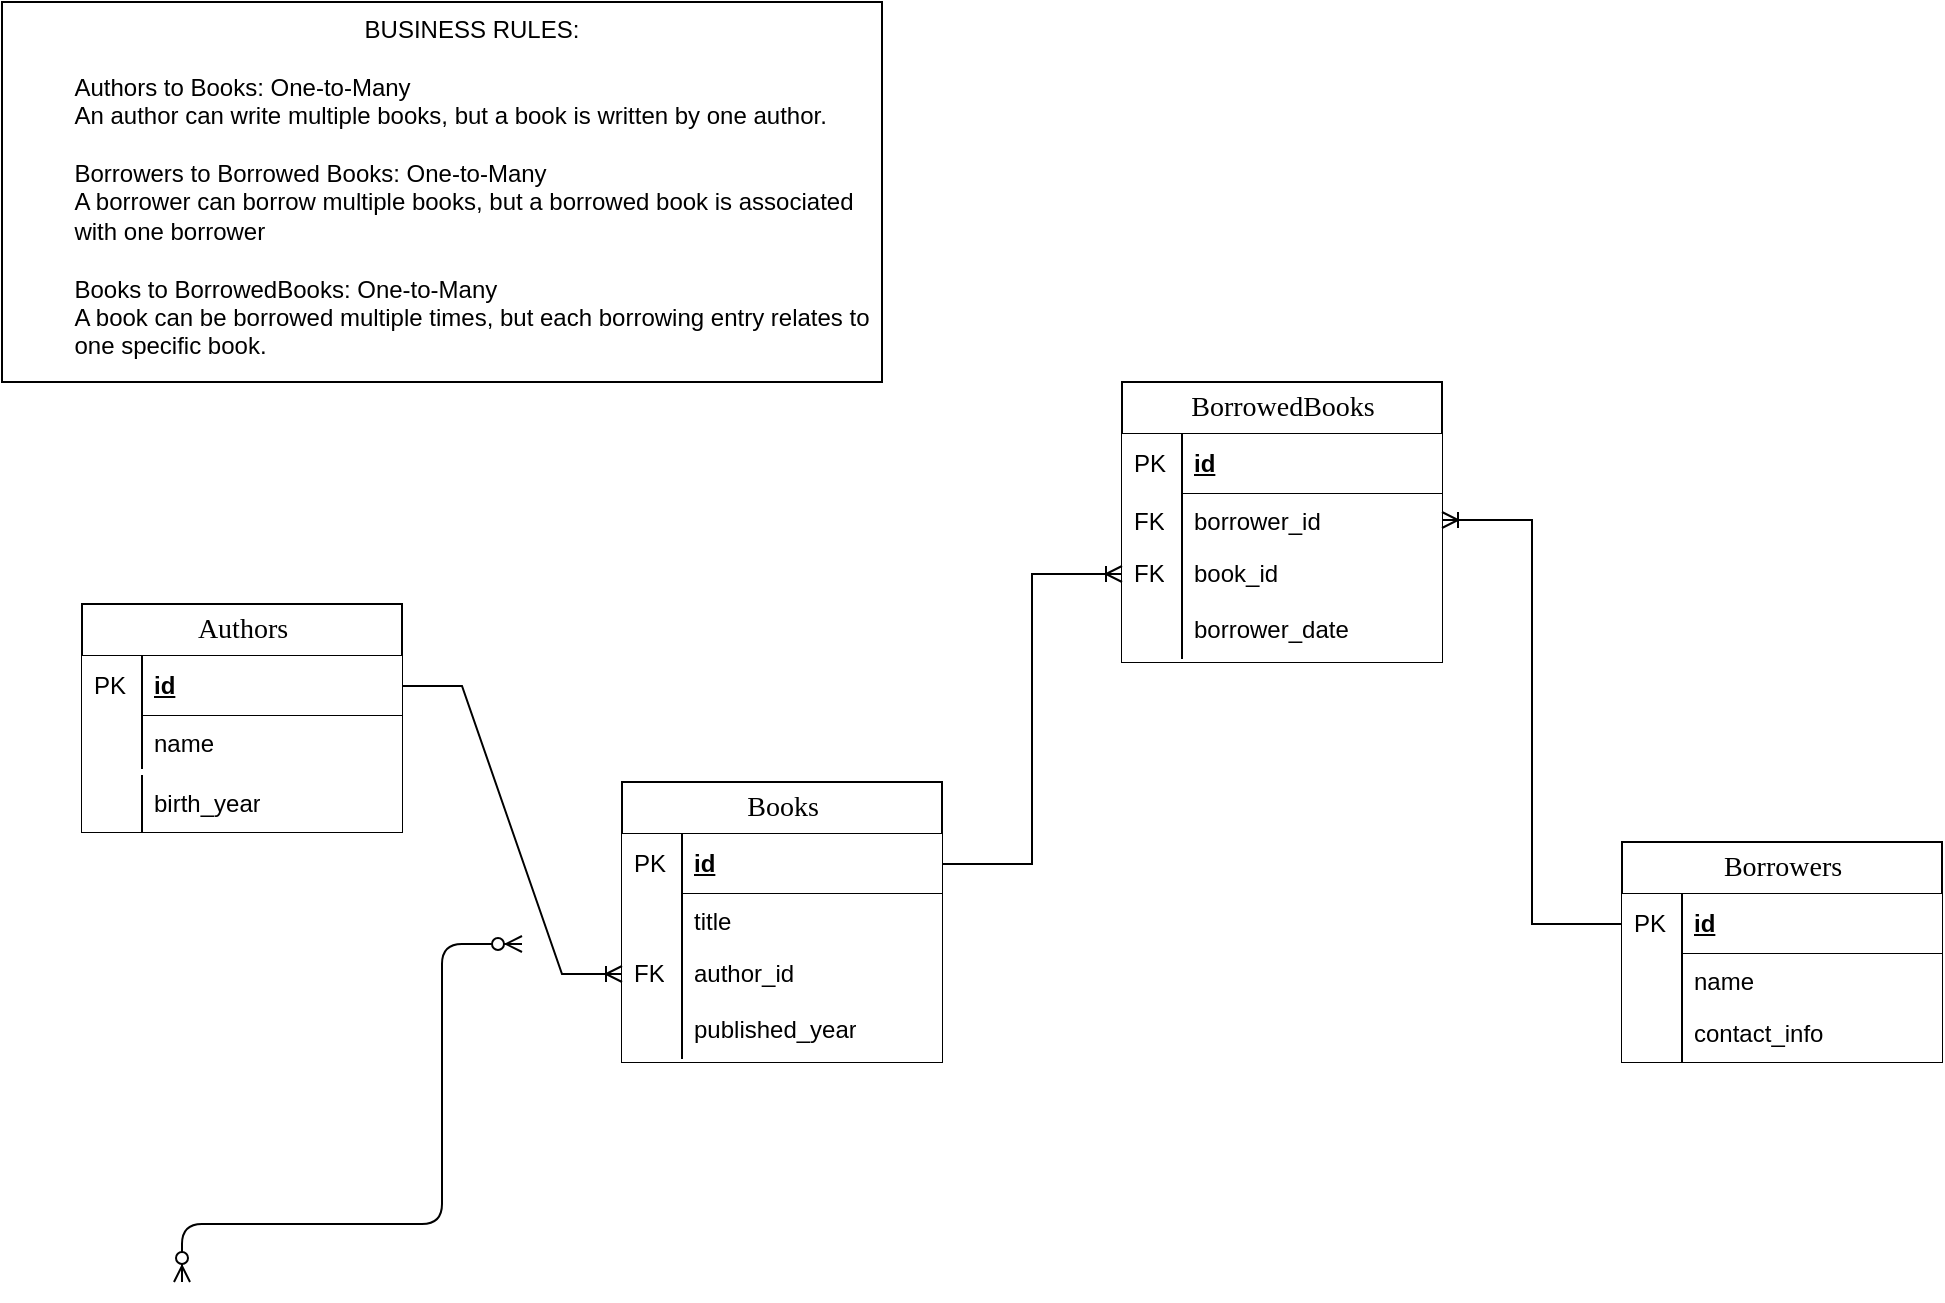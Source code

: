 <mxfile version="24.7.5">
  <diagram name="Page-1" id="e56a1550-8fbb-45ad-956c-1786394a9013">
    <mxGraphModel dx="1434" dy="836" grid="1" gridSize="10" guides="1" tooltips="1" connect="1" arrows="1" fold="1" page="1" pageScale="1" pageWidth="1100" pageHeight="850" background="none" math="0" shadow="0">
      <root>
        <mxCell id="0" />
        <mxCell id="1" parent="0" />
        <mxCell id="2e49270ec7c68f3f-56" value="" style="edgeStyle=orthogonalEdgeStyle;html=1;endArrow=ERzeroToMany;endFill=1;startArrow=ERzeroToMany;labelBackgroundColor=none;fontFamily=Verdana;fontSize=14;entryX=0;entryY=0.5;exitX=0;exitY=0.5;" parent="1" source="2e49270ec7c68f3f-49" edge="1">
          <mxGeometry width="100" height="100" relative="1" as="geometry">
            <mxPoint x="120" y="650" as="sourcePoint" />
            <mxPoint x="290" y="481" as="targetPoint" />
            <Array as="points">
              <mxPoint x="250" y="621" />
              <mxPoint x="250" y="481" />
            </Array>
          </mxGeometry>
        </mxCell>
        <mxCell id="2e49270ec7c68f3f-80" value="Authors" style="swimlane;html=1;fontStyle=0;childLayout=stackLayout;horizontal=1;startSize=26;horizontalStack=0;resizeParent=1;resizeLast=0;collapsible=1;marginBottom=0;swimlaneFillColor=#ffffff;align=center;rounded=0;shadow=0;comic=0;labelBackgroundColor=none;strokeWidth=1;fontFamily=Verdana;fontSize=14" parent="1" vertex="1">
          <mxGeometry x="70" y="311" width="160" height="114" as="geometry" />
        </mxCell>
        <mxCell id="2e49270ec7c68f3f-81" value="id" style="shape=partialRectangle;top=0;left=0;right=0;bottom=1;html=1;align=left;verticalAlign=middle;spacingLeft=34;spacingRight=4;whiteSpace=wrap;overflow=hidden;rotatable=0;points=[[0,0.5],[1,0.5]];portConstraint=eastwest;dropTarget=0;fontStyle=5;" parent="2e49270ec7c68f3f-80" vertex="1">
          <mxGeometry y="26" width="160" height="30" as="geometry" />
        </mxCell>
        <mxCell id="2e49270ec7c68f3f-82" value="PK" style="shape=partialRectangle;top=0;left=0;bottom=0;html=1;align=left;verticalAlign=middle;spacingLeft=4;spacingRight=4;whiteSpace=wrap;overflow=hidden;rotatable=0;points=[];portConstraint=eastwest;part=1;" parent="2e49270ec7c68f3f-81" vertex="1" connectable="0">
          <mxGeometry width="30" height="30" as="geometry" />
        </mxCell>
        <mxCell id="2e49270ec7c68f3f-83" value="name" style="shape=partialRectangle;top=0;left=0;right=0;bottom=0;html=1;align=left;verticalAlign=top;spacingLeft=34;spacingRight=4;whiteSpace=wrap;overflow=hidden;rotatable=0;points=[[0,0.5],[1,0.5]];portConstraint=eastwest;dropTarget=0;" parent="2e49270ec7c68f3f-80" vertex="1">
          <mxGeometry y="56" width="160" height="30" as="geometry" />
        </mxCell>
        <mxCell id="2e49270ec7c68f3f-84" value="" style="shape=partialRectangle;top=0;left=0;bottom=0;html=1;align=left;verticalAlign=top;spacingLeft=4;spacingRight=4;whiteSpace=wrap;overflow=hidden;rotatable=0;points=[];portConstraint=eastwest;part=1;" parent="2e49270ec7c68f3f-83" vertex="1" connectable="0">
          <mxGeometry width="30" height="26" as="geometry" />
        </mxCell>
        <mxCell id="2e49270ec7c68f3f-85" value="birth_year" style="shape=partialRectangle;top=0;left=0;right=0;bottom=0;html=1;align=left;verticalAlign=top;spacingLeft=34;spacingRight=4;whiteSpace=wrap;overflow=hidden;rotatable=0;points=[[0,0.5],[1,0.5]];portConstraint=eastwest;dropTarget=0;" parent="2e49270ec7c68f3f-80" vertex="1">
          <mxGeometry y="86" width="160" height="28" as="geometry" />
        </mxCell>
        <mxCell id="2e49270ec7c68f3f-86" value="" style="shape=partialRectangle;top=0;left=0;bottom=0;html=1;align=left;verticalAlign=top;spacingLeft=4;spacingRight=4;whiteSpace=wrap;overflow=hidden;rotatable=0;points=[];portConstraint=eastwest;part=1;" parent="2e49270ec7c68f3f-85" vertex="1" connectable="0">
          <mxGeometry width="30" height="28" as="geometry" />
        </mxCell>
        <mxCell id="fQxxsiM6_IE5iiFZQvYv-4" style="shape=partialRectangle;top=0;left=0;right=0;bottom=0;html=1;align=left;verticalAlign=top;spacingLeft=34;spacingRight=4;whiteSpace=wrap;overflow=hidden;rotatable=0;points=[[0,0.5],[1,0.5]];portConstraint=eastwest;dropTarget=0;" vertex="1" parent="2e49270ec7c68f3f-80">
          <mxGeometry y="114" width="160" as="geometry" />
        </mxCell>
        <mxCell id="fQxxsiM6_IE5iiFZQvYv-10" value="Books" style="swimlane;html=1;fontStyle=0;childLayout=stackLayout;horizontal=1;startSize=26;horizontalStack=0;resizeParent=1;resizeLast=0;collapsible=1;marginBottom=0;swimlaneFillColor=#ffffff;align=center;rounded=0;shadow=0;comic=0;labelBackgroundColor=none;strokeWidth=1;fontFamily=Verdana;fontSize=14" vertex="1" parent="1">
          <mxGeometry x="340" y="400" width="160" height="140" as="geometry" />
        </mxCell>
        <mxCell id="fQxxsiM6_IE5iiFZQvYv-11" value="id" style="shape=partialRectangle;top=0;left=0;right=0;bottom=1;html=1;align=left;verticalAlign=middle;spacingLeft=34;spacingRight=4;whiteSpace=wrap;overflow=hidden;rotatable=0;points=[[0,0.5],[1,0.5]];portConstraint=eastwest;dropTarget=0;fontStyle=5;" vertex="1" parent="fQxxsiM6_IE5iiFZQvYv-10">
          <mxGeometry y="26" width="160" height="30" as="geometry" />
        </mxCell>
        <mxCell id="fQxxsiM6_IE5iiFZQvYv-12" value="PK" style="shape=partialRectangle;top=0;left=0;bottom=0;html=1;align=left;verticalAlign=middle;spacingLeft=4;spacingRight=4;whiteSpace=wrap;overflow=hidden;rotatable=0;points=[];portConstraint=eastwest;part=1;" vertex="1" connectable="0" parent="fQxxsiM6_IE5iiFZQvYv-11">
          <mxGeometry width="30" height="30" as="geometry" />
        </mxCell>
        <mxCell id="fQxxsiM6_IE5iiFZQvYv-13" value="title" style="shape=partialRectangle;top=0;left=0;right=0;bottom=0;html=1;align=left;verticalAlign=top;spacingLeft=34;spacingRight=4;whiteSpace=wrap;overflow=hidden;rotatable=0;points=[[0,0.5],[1,0.5]];portConstraint=eastwest;dropTarget=0;" vertex="1" parent="fQxxsiM6_IE5iiFZQvYv-10">
          <mxGeometry y="56" width="160" height="26" as="geometry" />
        </mxCell>
        <mxCell id="fQxxsiM6_IE5iiFZQvYv-14" value="" style="shape=partialRectangle;top=0;left=0;bottom=0;html=1;align=left;verticalAlign=top;spacingLeft=4;spacingRight=4;whiteSpace=wrap;overflow=hidden;rotatable=0;points=[];portConstraint=eastwest;part=1;" vertex="1" connectable="0" parent="fQxxsiM6_IE5iiFZQvYv-13">
          <mxGeometry width="30" height="26" as="geometry" />
        </mxCell>
        <mxCell id="fQxxsiM6_IE5iiFZQvYv-15" value="author_id" style="shape=partialRectangle;top=0;left=0;right=0;bottom=0;html=1;align=left;verticalAlign=top;spacingLeft=34;spacingRight=4;whiteSpace=wrap;overflow=hidden;rotatable=0;points=[[0,0.5],[1,0.5]];portConstraint=eastwest;dropTarget=0;" vertex="1" parent="fQxxsiM6_IE5iiFZQvYv-10">
          <mxGeometry y="82" width="160" height="28" as="geometry" />
        </mxCell>
        <mxCell id="fQxxsiM6_IE5iiFZQvYv-16" value="FK" style="shape=partialRectangle;top=0;left=0;bottom=0;html=1;align=left;verticalAlign=top;spacingLeft=4;spacingRight=4;whiteSpace=wrap;overflow=hidden;rotatable=0;points=[];portConstraint=eastwest;part=1;" vertex="1" connectable="0" parent="fQxxsiM6_IE5iiFZQvYv-15">
          <mxGeometry width="30" height="28" as="geometry" />
        </mxCell>
        <mxCell id="fQxxsiM6_IE5iiFZQvYv-20" value="published_year" style="shape=partialRectangle;top=0;left=0;right=0;bottom=0;html=1;align=left;verticalAlign=top;spacingLeft=34;spacingRight=4;whiteSpace=wrap;overflow=hidden;rotatable=0;points=[[0,0.5],[1,0.5]];portConstraint=eastwest;dropTarget=0;" vertex="1" parent="fQxxsiM6_IE5iiFZQvYv-10">
          <mxGeometry y="110" width="160" height="30" as="geometry" />
        </mxCell>
        <mxCell id="fQxxsiM6_IE5iiFZQvYv-21" value="" style="shape=partialRectangle;top=0;left=0;bottom=0;html=1;align=left;verticalAlign=top;spacingLeft=4;spacingRight=4;whiteSpace=wrap;overflow=hidden;rotatable=0;points=[];portConstraint=eastwest;part=1;" vertex="1" connectable="0" parent="fQxxsiM6_IE5iiFZQvYv-20">
          <mxGeometry width="30" height="28" as="geometry" />
        </mxCell>
        <mxCell id="fQxxsiM6_IE5iiFZQvYv-17" style="shape=partialRectangle;top=0;left=0;right=0;bottom=0;html=1;align=left;verticalAlign=top;spacingLeft=34;spacingRight=4;whiteSpace=wrap;overflow=hidden;rotatable=0;points=[[0,0.5],[1,0.5]];portConstraint=eastwest;dropTarget=0;" vertex="1" parent="fQxxsiM6_IE5iiFZQvYv-10">
          <mxGeometry y="140" width="160" as="geometry" />
        </mxCell>
        <mxCell id="fQxxsiM6_IE5iiFZQvYv-22" value="BorrowedBooks" style="swimlane;html=1;fontStyle=0;childLayout=stackLayout;horizontal=1;startSize=26;horizontalStack=0;resizeParent=1;resizeLast=0;collapsible=1;marginBottom=0;swimlaneFillColor=#ffffff;align=center;rounded=0;shadow=0;comic=0;labelBackgroundColor=none;strokeWidth=1;fontFamily=Verdana;fontSize=14" vertex="1" parent="1">
          <mxGeometry x="590" y="200" width="160" height="140" as="geometry" />
        </mxCell>
        <mxCell id="fQxxsiM6_IE5iiFZQvYv-23" value="id" style="shape=partialRectangle;top=0;left=0;right=0;bottom=1;html=1;align=left;verticalAlign=middle;spacingLeft=34;spacingRight=4;whiteSpace=wrap;overflow=hidden;rotatable=0;points=[[0,0.5],[1,0.5]];portConstraint=eastwest;dropTarget=0;fontStyle=5;" vertex="1" parent="fQxxsiM6_IE5iiFZQvYv-22">
          <mxGeometry y="26" width="160" height="30" as="geometry" />
        </mxCell>
        <mxCell id="fQxxsiM6_IE5iiFZQvYv-24" value="PK" style="shape=partialRectangle;top=0;left=0;bottom=0;html=1;align=left;verticalAlign=middle;spacingLeft=4;spacingRight=4;whiteSpace=wrap;overflow=hidden;rotatable=0;points=[];portConstraint=eastwest;part=1;" vertex="1" connectable="0" parent="fQxxsiM6_IE5iiFZQvYv-23">
          <mxGeometry width="30" height="30" as="geometry" />
        </mxCell>
        <mxCell id="fQxxsiM6_IE5iiFZQvYv-25" value="borrower_id" style="shape=partialRectangle;top=0;left=0;right=0;bottom=0;html=1;align=left;verticalAlign=top;spacingLeft=34;spacingRight=4;whiteSpace=wrap;overflow=hidden;rotatable=0;points=[[0,0.5],[1,0.5]];portConstraint=eastwest;dropTarget=0;" vertex="1" parent="fQxxsiM6_IE5iiFZQvYv-22">
          <mxGeometry y="56" width="160" height="26" as="geometry" />
        </mxCell>
        <mxCell id="fQxxsiM6_IE5iiFZQvYv-26" value="FK" style="shape=partialRectangle;top=0;left=0;bottom=0;html=1;align=left;verticalAlign=top;spacingLeft=4;spacingRight=4;whiteSpace=wrap;overflow=hidden;rotatable=0;points=[];portConstraint=eastwest;part=1;" vertex="1" connectable="0" parent="fQxxsiM6_IE5iiFZQvYv-25">
          <mxGeometry width="30" height="26" as="geometry" />
        </mxCell>
        <mxCell id="fQxxsiM6_IE5iiFZQvYv-27" value="book_id" style="shape=partialRectangle;top=0;left=0;right=0;bottom=0;html=1;align=left;verticalAlign=top;spacingLeft=34;spacingRight=4;whiteSpace=wrap;overflow=hidden;rotatable=0;points=[[0,0.5],[1,0.5]];portConstraint=eastwest;dropTarget=0;" vertex="1" parent="fQxxsiM6_IE5iiFZQvYv-22">
          <mxGeometry y="82" width="160" height="28" as="geometry" />
        </mxCell>
        <mxCell id="fQxxsiM6_IE5iiFZQvYv-28" value="FK" style="shape=partialRectangle;top=0;left=0;bottom=0;html=1;align=left;verticalAlign=top;spacingLeft=4;spacingRight=4;whiteSpace=wrap;overflow=hidden;rotatable=0;points=[];portConstraint=eastwest;part=1;" vertex="1" connectable="0" parent="fQxxsiM6_IE5iiFZQvYv-27">
          <mxGeometry width="30" height="28" as="geometry" />
        </mxCell>
        <mxCell id="fQxxsiM6_IE5iiFZQvYv-29" value="borrower_date" style="shape=partialRectangle;top=0;left=0;right=0;bottom=0;html=1;align=left;verticalAlign=top;spacingLeft=34;spacingRight=4;whiteSpace=wrap;overflow=hidden;rotatable=0;points=[[0,0.5],[1,0.5]];portConstraint=eastwest;dropTarget=0;" vertex="1" parent="fQxxsiM6_IE5iiFZQvYv-22">
          <mxGeometry y="110" width="160" height="30" as="geometry" />
        </mxCell>
        <mxCell id="fQxxsiM6_IE5iiFZQvYv-30" value="" style="shape=partialRectangle;top=0;left=0;bottom=0;html=1;align=left;verticalAlign=top;spacingLeft=4;spacingRight=4;whiteSpace=wrap;overflow=hidden;rotatable=0;points=[];portConstraint=eastwest;part=1;" vertex="1" connectable="0" parent="fQxxsiM6_IE5iiFZQvYv-29">
          <mxGeometry width="30" height="28" as="geometry" />
        </mxCell>
        <mxCell id="fQxxsiM6_IE5iiFZQvYv-31" style="shape=partialRectangle;top=0;left=0;right=0;bottom=0;html=1;align=left;verticalAlign=top;spacingLeft=34;spacingRight=4;whiteSpace=wrap;overflow=hidden;rotatable=0;points=[[0,0.5],[1,0.5]];portConstraint=eastwest;dropTarget=0;" vertex="1" parent="fQxxsiM6_IE5iiFZQvYv-22">
          <mxGeometry y="140" width="160" as="geometry" />
        </mxCell>
        <mxCell id="fQxxsiM6_IE5iiFZQvYv-32" value="Borrowers" style="swimlane;html=1;fontStyle=0;childLayout=stackLayout;horizontal=1;startSize=26;horizontalStack=0;resizeParent=1;resizeLast=0;collapsible=1;marginBottom=0;swimlaneFillColor=#ffffff;align=center;rounded=0;shadow=0;comic=0;labelBackgroundColor=none;strokeWidth=1;fontFamily=Verdana;fontSize=14" vertex="1" parent="1">
          <mxGeometry x="840" y="430" width="160" height="110" as="geometry" />
        </mxCell>
        <mxCell id="fQxxsiM6_IE5iiFZQvYv-33" value="id" style="shape=partialRectangle;top=0;left=0;right=0;bottom=1;html=1;align=left;verticalAlign=middle;spacingLeft=34;spacingRight=4;whiteSpace=wrap;overflow=hidden;rotatable=0;points=[[0,0.5],[1,0.5]];portConstraint=eastwest;dropTarget=0;fontStyle=5;" vertex="1" parent="fQxxsiM6_IE5iiFZQvYv-32">
          <mxGeometry y="26" width="160" height="30" as="geometry" />
        </mxCell>
        <mxCell id="fQxxsiM6_IE5iiFZQvYv-34" value="PK" style="shape=partialRectangle;top=0;left=0;bottom=0;html=1;align=left;verticalAlign=middle;spacingLeft=4;spacingRight=4;whiteSpace=wrap;overflow=hidden;rotatable=0;points=[];portConstraint=eastwest;part=1;" vertex="1" connectable="0" parent="fQxxsiM6_IE5iiFZQvYv-33">
          <mxGeometry width="30" height="30" as="geometry" />
        </mxCell>
        <mxCell id="fQxxsiM6_IE5iiFZQvYv-35" value="name" style="shape=partialRectangle;top=0;left=0;right=0;bottom=0;html=1;align=left;verticalAlign=top;spacingLeft=34;spacingRight=4;whiteSpace=wrap;overflow=hidden;rotatable=0;points=[[0,0.5],[1,0.5]];portConstraint=eastwest;dropTarget=0;" vertex="1" parent="fQxxsiM6_IE5iiFZQvYv-32">
          <mxGeometry y="56" width="160" height="26" as="geometry" />
        </mxCell>
        <mxCell id="fQxxsiM6_IE5iiFZQvYv-36" value="" style="shape=partialRectangle;top=0;left=0;bottom=0;html=1;align=left;verticalAlign=top;spacingLeft=4;spacingRight=4;whiteSpace=wrap;overflow=hidden;rotatable=0;points=[];portConstraint=eastwest;part=1;" vertex="1" connectable="0" parent="fQxxsiM6_IE5iiFZQvYv-35">
          <mxGeometry width="30" height="26" as="geometry" />
        </mxCell>
        <mxCell id="fQxxsiM6_IE5iiFZQvYv-37" value="contact_info" style="shape=partialRectangle;top=0;left=0;right=0;bottom=0;html=1;align=left;verticalAlign=top;spacingLeft=34;spacingRight=4;whiteSpace=wrap;overflow=hidden;rotatable=0;points=[[0,0.5],[1,0.5]];portConstraint=eastwest;dropTarget=0;" vertex="1" parent="fQxxsiM6_IE5iiFZQvYv-32">
          <mxGeometry y="82" width="160" height="28" as="geometry" />
        </mxCell>
        <mxCell id="fQxxsiM6_IE5iiFZQvYv-38" value="" style="shape=partialRectangle;top=0;left=0;bottom=0;html=1;align=left;verticalAlign=top;spacingLeft=4;spacingRight=4;whiteSpace=wrap;overflow=hidden;rotatable=0;points=[];portConstraint=eastwest;part=1;" vertex="1" connectable="0" parent="fQxxsiM6_IE5iiFZQvYv-37">
          <mxGeometry width="30" height="28" as="geometry" />
        </mxCell>
        <mxCell id="fQxxsiM6_IE5iiFZQvYv-41" style="shape=partialRectangle;top=0;left=0;right=0;bottom=0;html=1;align=left;verticalAlign=top;spacingLeft=34;spacingRight=4;whiteSpace=wrap;overflow=hidden;rotatable=0;points=[[0,0.5],[1,0.5]];portConstraint=eastwest;dropTarget=0;" vertex="1" parent="fQxxsiM6_IE5iiFZQvYv-32">
          <mxGeometry y="110" width="160" as="geometry" />
        </mxCell>
        <mxCell id="fQxxsiM6_IE5iiFZQvYv-43" value="" style="edgeStyle=entityRelationEdgeStyle;fontSize=12;html=1;endArrow=ERoneToMany;rounded=0;fontFamily=Helvetica;fontColor=default;exitX=1;exitY=0.5;exitDx=0;exitDy=0;entryX=0;entryY=0.5;entryDx=0;entryDy=0;" edge="1" parent="1" source="2e49270ec7c68f3f-81" target="fQxxsiM6_IE5iiFZQvYv-15">
          <mxGeometry width="100" height="100" relative="1" as="geometry">
            <mxPoint x="130" y="430" as="sourcePoint" />
            <mxPoint x="230" y="330" as="targetPoint" />
          </mxGeometry>
        </mxCell>
        <mxCell id="fQxxsiM6_IE5iiFZQvYv-46" value="" style="edgeStyle=orthogonalEdgeStyle;fontSize=12;html=1;endArrow=ERoneToMany;rounded=0;fontFamily=Helvetica;fontColor=default;exitX=0;exitY=0.5;exitDx=0;exitDy=0;entryX=1;entryY=0.5;entryDx=0;entryDy=0;" edge="1" parent="1" source="fQxxsiM6_IE5iiFZQvYv-33" target="fQxxsiM6_IE5iiFZQvYv-25">
          <mxGeometry width="100" height="100" relative="1" as="geometry">
            <mxPoint x="590" y="410" as="sourcePoint" />
            <mxPoint x="680" y="290" as="targetPoint" />
          </mxGeometry>
        </mxCell>
        <mxCell id="fQxxsiM6_IE5iiFZQvYv-49" value="BUSINESS RULES:&lt;div&gt;&lt;br&gt;&lt;/div&gt;&lt;div style=&quot;&quot;&gt;&lt;div style=&quot;text-align: left;&quot;&gt;&lt;span style=&quot;text-wrap: nowrap; background-color: initial;&quot;&gt;Authors to Books: One-to-Many&lt;/span&gt;&lt;/div&gt;&lt;div style=&quot;text-align: left; text-wrap: nowrap;&quot;&gt;An author can write multiple books, but a book is written by one author.&lt;/div&gt;&lt;div style=&quot;text-align: left; text-wrap: nowrap;&quot;&gt;&lt;br&gt;&lt;/div&gt;&lt;div style=&quot;text-align: left; text-wrap: nowrap;&quot;&gt;Borrowers to Borrowed Books: One-to-Many&lt;/div&gt;&lt;div style=&quot;text-align: left; text-wrap: nowrap;&quot;&gt;A borrower can borrow multiple books, but a borrowed book is associated&amp;nbsp;&lt;/div&gt;&lt;div style=&quot;text-align: left; text-wrap: nowrap;&quot;&gt;with one borrower&lt;/div&gt;&lt;div style=&quot;text-align: left; text-wrap: nowrap;&quot;&gt;&lt;br&gt;&lt;/div&gt;&lt;div style=&quot;text-align: left; text-wrap: nowrap;&quot;&gt;Books to BorrowedBooks: One-to-Many&lt;/div&gt;&lt;div style=&quot;text-align: left; text-wrap: nowrap;&quot;&gt;A book can be borrowed multiple times, but each borrowing entry relates to&lt;/div&gt;&lt;div style=&quot;text-align: left; text-wrap: nowrap;&quot;&gt;one specific book.&lt;/div&gt;&lt;div style=&quot;text-align: left; text-wrap: nowrap;&quot;&gt;&lt;br&gt;&lt;/div&gt;&lt;/div&gt;" style="whiteSpace=wrap;html=1;strokeColor=default;align=center;verticalAlign=top;spacingLeft=34;spacingRight=4;fontFamily=Helvetica;fontSize=12;fontColor=default;fillColor=default;" vertex="1" parent="1">
          <mxGeometry x="30" y="10" width="440" height="190" as="geometry" />
        </mxCell>
        <mxCell id="fQxxsiM6_IE5iiFZQvYv-50" value="" style="edgeStyle=orthogonalEdgeStyle;fontSize=12;html=1;endArrow=ERoneToMany;rounded=0;fontFamily=Helvetica;fontColor=default;exitX=1;exitY=0.5;exitDx=0;exitDy=0;entryX=0;entryY=0.5;entryDx=0;entryDy=0;" edge="1" parent="1" source="fQxxsiM6_IE5iiFZQvYv-11" target="fQxxsiM6_IE5iiFZQvYv-27">
          <mxGeometry width="100" height="100" relative="1" as="geometry">
            <mxPoint x="850" y="481" as="sourcePoint" />
            <mxPoint x="760" y="279" as="targetPoint" />
          </mxGeometry>
        </mxCell>
      </root>
    </mxGraphModel>
  </diagram>
</mxfile>
